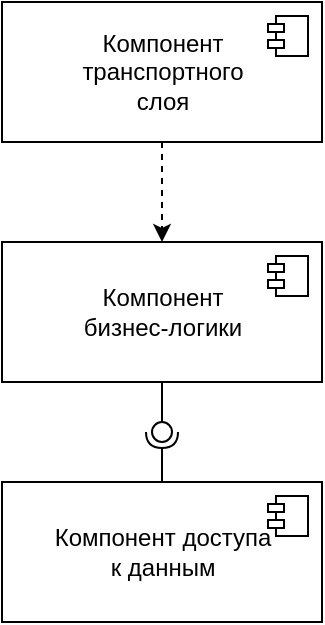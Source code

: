 <mxfile version="18.0.6" type="device"><diagram name="Page-1" id="929967ad-93f9-6ef4-fab6-5d389245f69c"><mxGraphModel dx="1237" dy="857" grid="1" gridSize="10" guides="1" tooltips="1" connect="1" arrows="1" fold="1" page="1" pageScale="1.5" pageWidth="1169" pageHeight="826" background="none" math="0" shadow="0"><root><mxCell id="0" style=";html=1;"/><mxCell id="1" style=";html=1;" parent="0"/><mxCell id="wPgKI7FTaY30ZERlXGRs-22" value="Компонент доступа &lt;br&gt;к данным" style="html=1;dropTarget=0;" vertex="1" parent="1"><mxGeometry x="130" y="330" width="160" height="70" as="geometry"/></mxCell><mxCell id="wPgKI7FTaY30ZERlXGRs-23" value="" style="shape=module;jettyWidth=8;jettyHeight=4;" vertex="1" parent="wPgKI7FTaY30ZERlXGRs-22"><mxGeometry x="1" width="20" height="20" relative="1" as="geometry"><mxPoint x="-27" y="7" as="offset"/></mxGeometry></mxCell><mxCell id="wPgKI7FTaY30ZERlXGRs-29" value="Компонент &lt;br&gt;бизнес-логики" style="html=1;dropTarget=0;" vertex="1" parent="1"><mxGeometry x="130" y="210" width="160" height="70" as="geometry"/></mxCell><mxCell id="wPgKI7FTaY30ZERlXGRs-30" value="" style="shape=module;jettyWidth=8;jettyHeight=4;" vertex="1" parent="wPgKI7FTaY30ZERlXGRs-29"><mxGeometry x="1" width="20" height="20" relative="1" as="geometry"><mxPoint x="-27" y="7" as="offset"/></mxGeometry></mxCell><mxCell id="wPgKI7FTaY30ZERlXGRs-39" style="edgeStyle=orthogonalEdgeStyle;rounded=0;orthogonalLoop=1;jettySize=auto;html=1;dashed=1;" edge="1" parent="1" source="wPgKI7FTaY30ZERlXGRs-31" target="wPgKI7FTaY30ZERlXGRs-29"><mxGeometry relative="1" as="geometry"/></mxCell><mxCell id="wPgKI7FTaY30ZERlXGRs-31" value="Компонент &lt;br&gt;транспортного &lt;br&gt;слоя" style="html=1;dropTarget=0;" vertex="1" parent="1"><mxGeometry x="130" y="90" width="160" height="70" as="geometry"/></mxCell><mxCell id="wPgKI7FTaY30ZERlXGRs-32" value="" style="shape=module;jettyWidth=8;jettyHeight=4;" vertex="1" parent="wPgKI7FTaY30ZERlXGRs-31"><mxGeometry x="1" width="20" height="20" relative="1" as="geometry"><mxPoint x="-27" y="7" as="offset"/></mxGeometry></mxCell><mxCell id="wPgKI7FTaY30ZERlXGRs-33" value="" style="rounded=0;orthogonalLoop=1;jettySize=auto;html=1;endArrow=none;endFill=0;sketch=0;sourcePerimeterSpacing=0;targetPerimeterSpacing=0;" edge="1" target="wPgKI7FTaY30ZERlXGRs-35" parent="1" source="wPgKI7FTaY30ZERlXGRs-29"><mxGeometry relative="1" as="geometry"><mxPoint x="60" y="195" as="sourcePoint"/></mxGeometry></mxCell><mxCell id="wPgKI7FTaY30ZERlXGRs-34" value="" style="rounded=0;orthogonalLoop=1;jettySize=auto;html=1;endArrow=halfCircle;endFill=0;entryX=0.5;entryY=0.5;endSize=6;strokeWidth=1;sketch=0;" edge="1" target="wPgKI7FTaY30ZERlXGRs-35" parent="1" source="wPgKI7FTaY30ZERlXGRs-22"><mxGeometry relative="1" as="geometry"><mxPoint x="240" y="310" as="sourcePoint"/></mxGeometry></mxCell><mxCell id="wPgKI7FTaY30ZERlXGRs-35" value="" style="ellipse;whiteSpace=wrap;html=1;align=center;aspect=fixed;resizable=0;points=[];outlineConnect=0;sketch=0;" vertex="1" parent="1"><mxGeometry x="205" y="300" width="10" height="10" as="geometry"/></mxCell></root></mxGraphModel></diagram></mxfile>